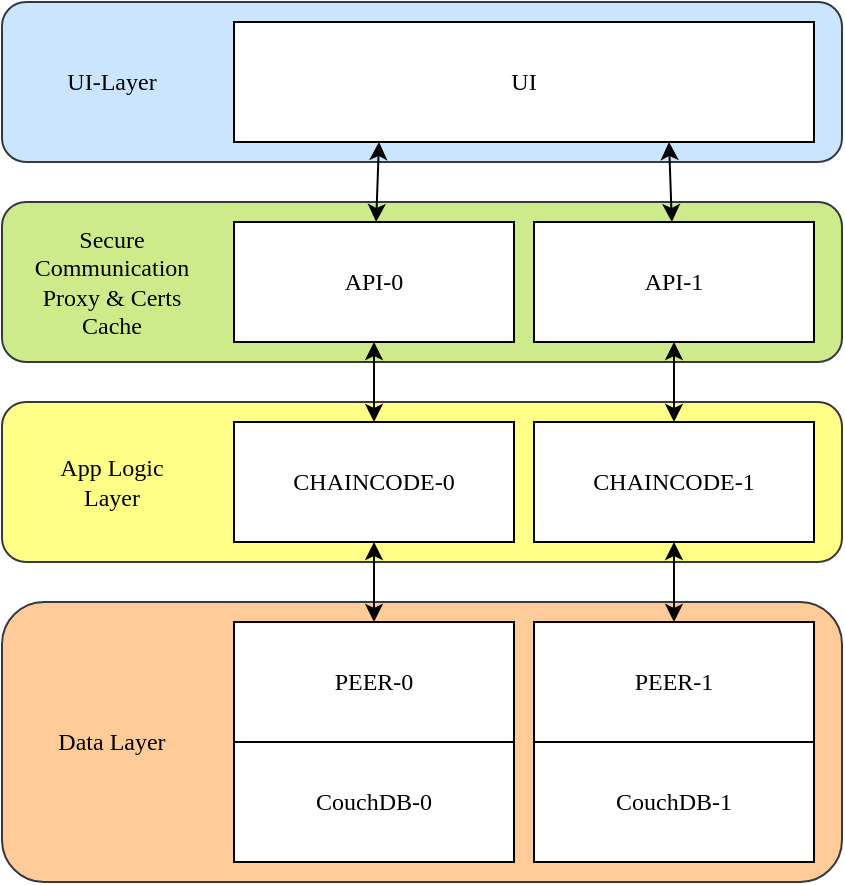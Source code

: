 <mxfile version="13.6.0" type="device"><diagram id="okzNi4uSRI3uvJ_Otm7Y" name="Page-1"><mxGraphModel dx="946" dy="646" grid="1" gridSize="10" guides="1" tooltips="1" connect="1" arrows="1" fold="1" page="1" pageScale="1" pageWidth="827" pageHeight="1169" math="0" shadow="0"><root><mxCell id="0"/><mxCell id="1" parent="0"/><mxCell id="kzrXt3q_IkNqHp7z38Eb-1" value="" style="rounded=1;whiteSpace=wrap;html=1;fillColor=#ffcc99;strokeColor=#36393d;" vertex="1" parent="1"><mxGeometry x="204" y="490" width="420" height="140" as="geometry"/></mxCell><mxCell id="kzrXt3q_IkNqHp7z38Eb-2" value="" style="rounded=1;whiteSpace=wrap;html=1;fillColor=#ffff88;strokeColor=#36393d;" vertex="1" parent="1"><mxGeometry x="204" y="390" width="420" height="80" as="geometry"/></mxCell><mxCell id="kzrXt3q_IkNqHp7z38Eb-3" value="" style="rounded=1;whiteSpace=wrap;html=1;fillColor=#cdeb8b;strokeColor=#36393d;" vertex="1" parent="1"><mxGeometry x="204" y="290" width="420" height="80" as="geometry"/></mxCell><mxCell id="kzrXt3q_IkNqHp7z38Eb-4" value="" style="rounded=1;whiteSpace=wrap;html=1;fillColor=#cce5ff;strokeColor=#36393d;" vertex="1" parent="1"><mxGeometry x="204" y="190" width="420" height="80" as="geometry"/></mxCell><mxCell id="kzrXt3q_IkNqHp7z38Eb-5" value="&lt;font face=&quot;Tahoma&quot;&gt;UI&lt;/font&gt;" style="rounded=0;whiteSpace=wrap;html=1;" vertex="1" parent="1"><mxGeometry x="320" y="200" width="290" height="60" as="geometry"/></mxCell><mxCell id="kzrXt3q_IkNqHp7z38Eb-6" value="&lt;font face=&quot;Tahoma&quot;&gt;API-0&lt;/font&gt;" style="rounded=0;whiteSpace=wrap;html=1;" vertex="1" parent="1"><mxGeometry x="320" y="300" width="140" height="60" as="geometry"/></mxCell><mxCell id="kzrXt3q_IkNqHp7z38Eb-7" value="&lt;font face=&quot;Tahoma&quot;&gt;API-1&lt;/font&gt;" style="rounded=0;whiteSpace=wrap;html=1;" vertex="1" parent="1"><mxGeometry x="470" y="300" width="140" height="60" as="geometry"/></mxCell><mxCell id="kzrXt3q_IkNqHp7z38Eb-8" value="&lt;font face=&quot;Tahoma&quot;&gt;CHAINCODE-0&lt;/font&gt;" style="rounded=0;whiteSpace=wrap;html=1;" vertex="1" parent="1"><mxGeometry x="320" y="400" width="140" height="60" as="geometry"/></mxCell><mxCell id="kzrXt3q_IkNqHp7z38Eb-9" value="&lt;font face=&quot;Tahoma&quot;&gt;CHAINCODE-1&lt;/font&gt;" style="rounded=0;whiteSpace=wrap;html=1;" vertex="1" parent="1"><mxGeometry x="470" y="400" width="140" height="60" as="geometry"/></mxCell><mxCell id="kzrXt3q_IkNqHp7z38Eb-10" value="&lt;font face=&quot;Tahoma&quot;&gt;PEER-0&lt;/font&gt;" style="rounded=0;whiteSpace=wrap;html=1;" vertex="1" parent="1"><mxGeometry x="320" y="500" width="140" height="60" as="geometry"/></mxCell><mxCell id="kzrXt3q_IkNqHp7z38Eb-11" value="&lt;font face=&quot;Tahoma&quot;&gt;PEER-1&lt;/font&gt;" style="rounded=0;whiteSpace=wrap;html=1;" vertex="1" parent="1"><mxGeometry x="470" y="500" width="140" height="60" as="geometry"/></mxCell><mxCell id="kzrXt3q_IkNqHp7z38Eb-12" value="&lt;font face=&quot;Tahoma&quot;&gt;CouchDB-0&lt;/font&gt;" style="rounded=0;whiteSpace=wrap;html=1;" vertex="1" parent="1"><mxGeometry x="320" y="560" width="140" height="60" as="geometry"/></mxCell><mxCell id="kzrXt3q_IkNqHp7z38Eb-13" value="&lt;font face=&quot;Tahoma&quot;&gt;CouchDB-1&lt;/font&gt;" style="rounded=0;whiteSpace=wrap;html=1;" vertex="1" parent="1"><mxGeometry x="470" y="560" width="140" height="60" as="geometry"/></mxCell><mxCell id="kzrXt3q_IkNqHp7z38Eb-14" value="" style="endArrow=classic;startArrow=classic;html=1;entryX=0.25;entryY=1;entryDx=0;entryDy=0;" edge="1" parent="1" source="kzrXt3q_IkNqHp7z38Eb-6" target="kzrXt3q_IkNqHp7z38Eb-5"><mxGeometry width="50" height="50" relative="1" as="geometry"><mxPoint x="344" y="310" as="sourcePoint"/><mxPoint x="360" y="280" as="targetPoint"/></mxGeometry></mxCell><mxCell id="kzrXt3q_IkNqHp7z38Eb-15" value="" style="endArrow=classic;startArrow=classic;html=1;entryX=0.75;entryY=1;entryDx=0;entryDy=0;" edge="1" parent="1" source="kzrXt3q_IkNqHp7z38Eb-7" target="kzrXt3q_IkNqHp7z38Eb-5"><mxGeometry width="50" height="50" relative="1" as="geometry"><mxPoint x="404" y="310" as="sourcePoint"/><mxPoint x="404" y="270" as="targetPoint"/></mxGeometry></mxCell><mxCell id="kzrXt3q_IkNqHp7z38Eb-16" value="" style="endArrow=classic;startArrow=classic;html=1;entryX=0.5;entryY=0;entryDx=0;entryDy=0;exitX=0.5;exitY=1;exitDx=0;exitDy=0;" edge="1" parent="1" source="kzrXt3q_IkNqHp7z38Eb-7" target="kzrXt3q_IkNqHp7z38Eb-9"><mxGeometry width="50" height="50" relative="1" as="geometry"><mxPoint x="544" y="310" as="sourcePoint"/><mxPoint x="544" y="270" as="targetPoint"/></mxGeometry></mxCell><mxCell id="kzrXt3q_IkNqHp7z38Eb-17" value="" style="endArrow=classic;startArrow=classic;html=1;entryX=0.5;entryY=1;entryDx=0;entryDy=0;exitX=0.5;exitY=0;exitDx=0;exitDy=0;" edge="1" parent="1" source="kzrXt3q_IkNqHp7z38Eb-8" target="kzrXt3q_IkNqHp7z38Eb-6"><mxGeometry width="50" height="50" relative="1" as="geometry"><mxPoint x="554" y="320" as="sourcePoint"/><mxPoint x="554" y="280" as="targetPoint"/></mxGeometry></mxCell><mxCell id="kzrXt3q_IkNqHp7z38Eb-18" value="" style="endArrow=classic;startArrow=classic;html=1;entryX=0.5;entryY=1;entryDx=0;entryDy=0;" edge="1" parent="1" source="kzrXt3q_IkNqHp7z38Eb-10" target="kzrXt3q_IkNqHp7z38Eb-8"><mxGeometry width="50" height="50" relative="1" as="geometry"><mxPoint x="404" y="410" as="sourcePoint"/><mxPoint x="404" y="370" as="targetPoint"/></mxGeometry></mxCell><mxCell id="kzrXt3q_IkNqHp7z38Eb-19" value="" style="endArrow=classic;startArrow=classic;html=1;entryX=0.5;entryY=1;entryDx=0;entryDy=0;" edge="1" parent="1" source="kzrXt3q_IkNqHp7z38Eb-11" target="kzrXt3q_IkNqHp7z38Eb-9"><mxGeometry width="50" height="50" relative="1" as="geometry"><mxPoint x="404" y="510" as="sourcePoint"/><mxPoint x="404" y="470" as="targetPoint"/></mxGeometry></mxCell><mxCell id="kzrXt3q_IkNqHp7z38Eb-20" value="&lt;font face=&quot;Tahoma&quot;&gt;UI-Layer&lt;/font&gt;" style="text;html=1;strokeColor=none;fillColor=none;align=center;verticalAlign=middle;whiteSpace=wrap;rounded=0;" vertex="1" parent="1"><mxGeometry x="224" y="220" width="70" height="20" as="geometry"/></mxCell><mxCell id="kzrXt3q_IkNqHp7z38Eb-21" value="&lt;font face=&quot;Tahoma&quot;&gt;Secure Communication Proxy &amp;amp; Certs Cache&lt;/font&gt;" style="text;html=1;strokeColor=none;fillColor=none;align=center;verticalAlign=middle;whiteSpace=wrap;rounded=0;" vertex="1" parent="1"><mxGeometry x="224" y="320" width="70" height="20" as="geometry"/></mxCell><mxCell id="kzrXt3q_IkNqHp7z38Eb-22" value="&lt;font face=&quot;Tahoma&quot;&gt;App Logic Layer&lt;/font&gt;" style="text;html=1;strokeColor=none;fillColor=none;align=center;verticalAlign=middle;whiteSpace=wrap;rounded=0;" vertex="1" parent="1"><mxGeometry x="224" y="420" width="70" height="20" as="geometry"/></mxCell><mxCell id="kzrXt3q_IkNqHp7z38Eb-23" value="&lt;font face=&quot;Tahoma&quot;&gt;Data Layer&lt;/font&gt;" style="text;html=1;strokeColor=none;fillColor=none;align=center;verticalAlign=middle;whiteSpace=wrap;rounded=0;" vertex="1" parent="1"><mxGeometry x="224" y="550" width="70" height="20" as="geometry"/></mxCell></root></mxGraphModel></diagram></mxfile>